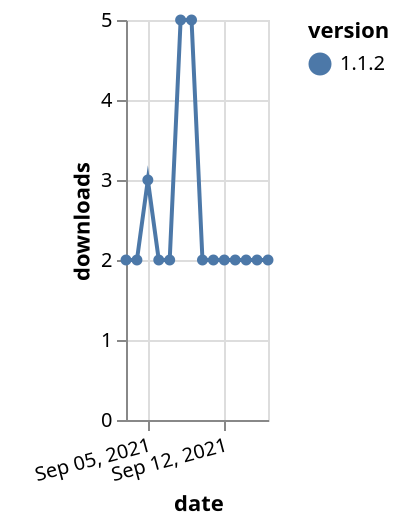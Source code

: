 {"$schema": "https://vega.github.io/schema/vega-lite/v5.json", "description": "A simple bar chart with embedded data.", "data": {"values": [{"date": "2021-09-03", "total": 5200, "delta": 2, "version": "1.1.2"}, {"date": "2021-09-04", "total": 5202, "delta": 2, "version": "1.1.2"}, {"date": "2021-09-05", "total": 5205, "delta": 3, "version": "1.1.2"}, {"date": "2021-09-06", "total": 5207, "delta": 2, "version": "1.1.2"}, {"date": "2021-09-07", "total": 5209, "delta": 2, "version": "1.1.2"}, {"date": "2021-09-08", "total": 5214, "delta": 5, "version": "1.1.2"}, {"date": "2021-09-09", "total": 5219, "delta": 5, "version": "1.1.2"}, {"date": "2021-09-10", "total": 5221, "delta": 2, "version": "1.1.2"}, {"date": "2021-09-11", "total": 5223, "delta": 2, "version": "1.1.2"}, {"date": "2021-09-12", "total": 5225, "delta": 2, "version": "1.1.2"}, {"date": "2021-09-13", "total": 5227, "delta": 2, "version": "1.1.2"}, {"date": "2021-09-14", "total": 5229, "delta": 2, "version": "1.1.2"}, {"date": "2021-09-15", "total": 5231, "delta": 2, "version": "1.1.2"}, {"date": "2021-09-16", "total": 5233, "delta": 2, "version": "1.1.2"}]}, "width": "container", "mark": {"type": "line", "point": {"filled": true}}, "encoding": {"x": {"field": "date", "type": "temporal", "timeUnit": "yearmonthdate", "title": "date", "axis": {"labelAngle": -15}}, "y": {"field": "delta", "type": "quantitative", "title": "downloads"}, "color": {"field": "version", "type": "nominal"}, "tooltip": {"field": "delta"}}}